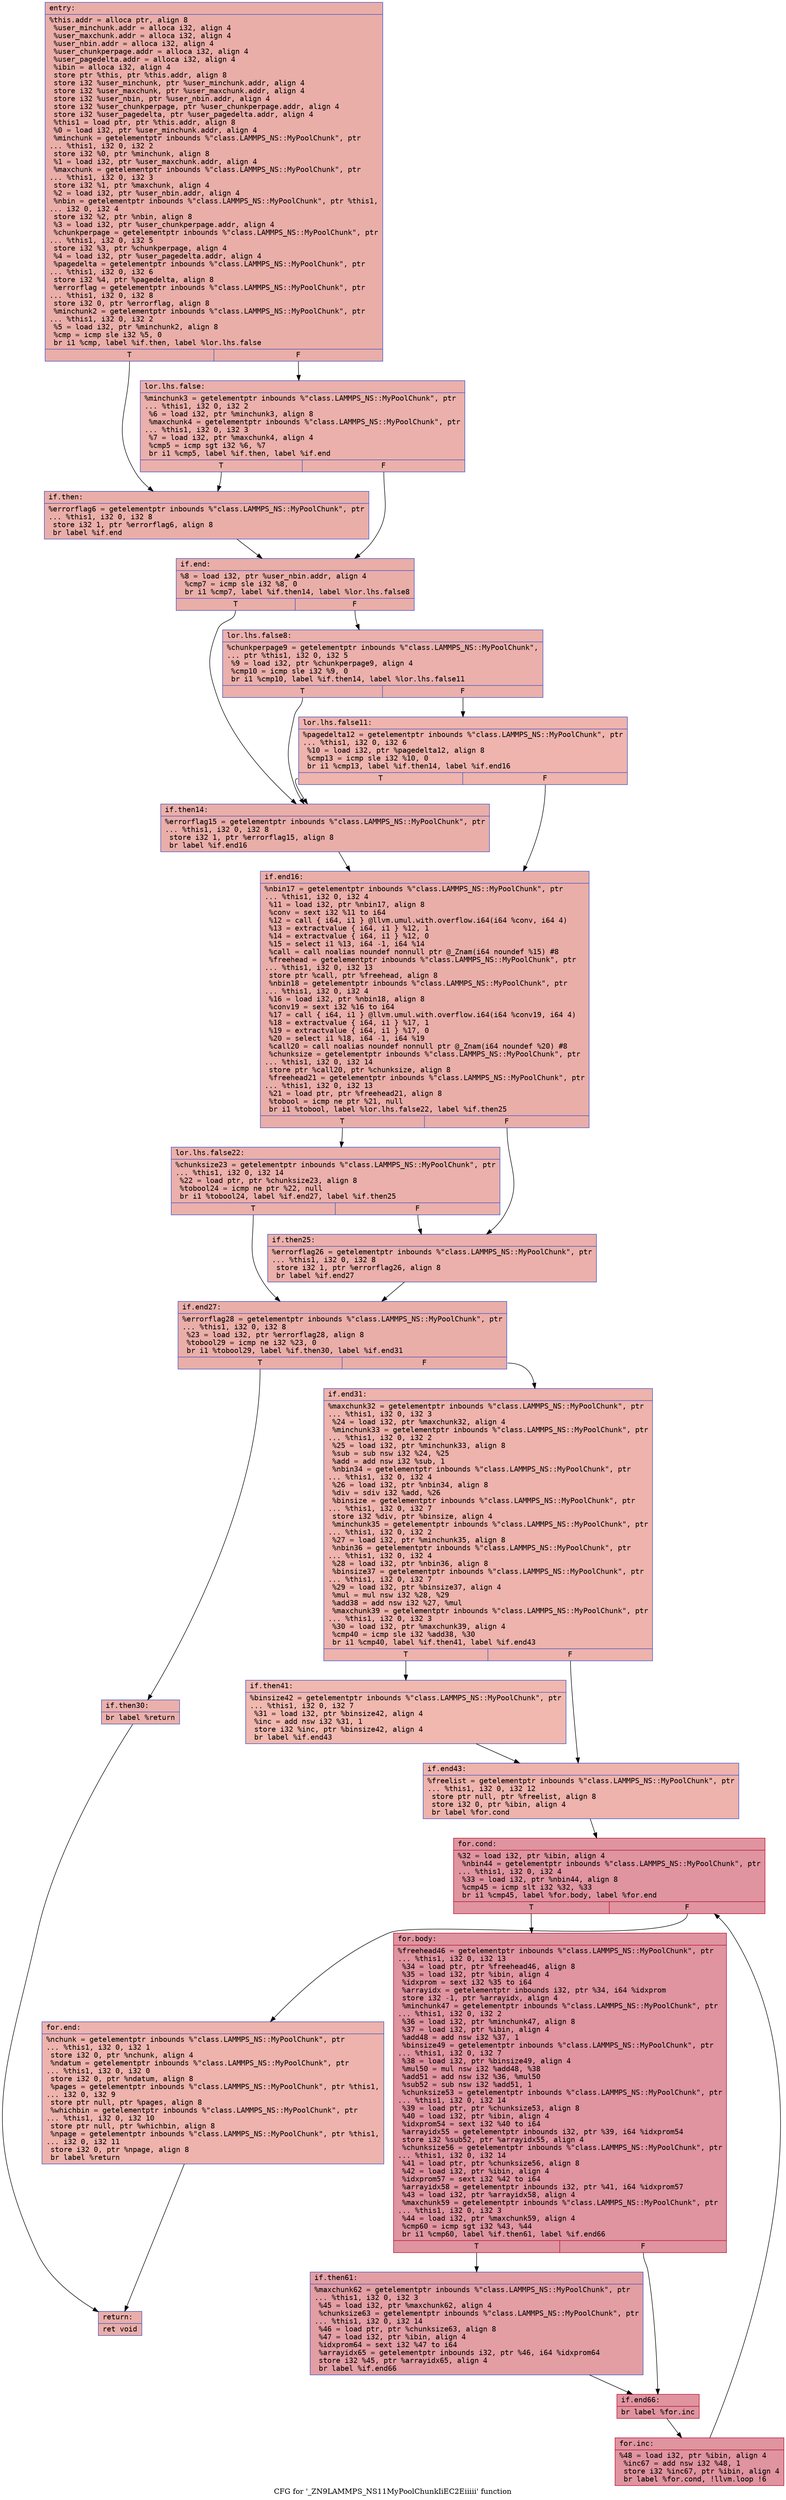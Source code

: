 digraph "CFG for '_ZN9LAMMPS_NS11MyPoolChunkIiEC2Eiiiii' function" {
	label="CFG for '_ZN9LAMMPS_NS11MyPoolChunkIiEC2Eiiiii' function";

	Node0x556991b15bb0 [shape=record,color="#3d50c3ff", style=filled, fillcolor="#d0473d70" fontname="Courier",label="{entry:\l|  %this.addr = alloca ptr, align 8\l  %user_minchunk.addr = alloca i32, align 4\l  %user_maxchunk.addr = alloca i32, align 4\l  %user_nbin.addr = alloca i32, align 4\l  %user_chunkperpage.addr = alloca i32, align 4\l  %user_pagedelta.addr = alloca i32, align 4\l  %ibin = alloca i32, align 4\l  store ptr %this, ptr %this.addr, align 8\l  store i32 %user_minchunk, ptr %user_minchunk.addr, align 4\l  store i32 %user_maxchunk, ptr %user_maxchunk.addr, align 4\l  store i32 %user_nbin, ptr %user_nbin.addr, align 4\l  store i32 %user_chunkperpage, ptr %user_chunkperpage.addr, align 4\l  store i32 %user_pagedelta, ptr %user_pagedelta.addr, align 4\l  %this1 = load ptr, ptr %this.addr, align 8\l  %0 = load i32, ptr %user_minchunk.addr, align 4\l  %minchunk = getelementptr inbounds %\"class.LAMMPS_NS::MyPoolChunk\", ptr\l... %this1, i32 0, i32 2\l  store i32 %0, ptr %minchunk, align 8\l  %1 = load i32, ptr %user_maxchunk.addr, align 4\l  %maxchunk = getelementptr inbounds %\"class.LAMMPS_NS::MyPoolChunk\", ptr\l... %this1, i32 0, i32 3\l  store i32 %1, ptr %maxchunk, align 4\l  %2 = load i32, ptr %user_nbin.addr, align 4\l  %nbin = getelementptr inbounds %\"class.LAMMPS_NS::MyPoolChunk\", ptr %this1,\l... i32 0, i32 4\l  store i32 %2, ptr %nbin, align 8\l  %3 = load i32, ptr %user_chunkperpage.addr, align 4\l  %chunkperpage = getelementptr inbounds %\"class.LAMMPS_NS::MyPoolChunk\", ptr\l... %this1, i32 0, i32 5\l  store i32 %3, ptr %chunkperpage, align 4\l  %4 = load i32, ptr %user_pagedelta.addr, align 4\l  %pagedelta = getelementptr inbounds %\"class.LAMMPS_NS::MyPoolChunk\", ptr\l... %this1, i32 0, i32 6\l  store i32 %4, ptr %pagedelta, align 8\l  %errorflag = getelementptr inbounds %\"class.LAMMPS_NS::MyPoolChunk\", ptr\l... %this1, i32 0, i32 8\l  store i32 0, ptr %errorflag, align 8\l  %minchunk2 = getelementptr inbounds %\"class.LAMMPS_NS::MyPoolChunk\", ptr\l... %this1, i32 0, i32 2\l  %5 = load i32, ptr %minchunk2, align 8\l  %cmp = icmp sle i32 %5, 0\l  br i1 %cmp, label %if.then, label %lor.lhs.false\l|{<s0>T|<s1>F}}"];
	Node0x556991b15bb0:s0 -> Node0x556991b1b030[tooltip="entry -> if.then\nProbability 50.00%" ];
	Node0x556991b15bb0:s1 -> Node0x556991b1b0a0[tooltip="entry -> lor.lhs.false\nProbability 50.00%" ];
	Node0x556991b1b0a0 [shape=record,color="#3d50c3ff", style=filled, fillcolor="#d24b4070" fontname="Courier",label="{lor.lhs.false:\l|  %minchunk3 = getelementptr inbounds %\"class.LAMMPS_NS::MyPoolChunk\", ptr\l... %this1, i32 0, i32 2\l  %6 = load i32, ptr %minchunk3, align 8\l  %maxchunk4 = getelementptr inbounds %\"class.LAMMPS_NS::MyPoolChunk\", ptr\l... %this1, i32 0, i32 3\l  %7 = load i32, ptr %maxchunk4, align 4\l  %cmp5 = icmp sgt i32 %6, %7\l  br i1 %cmp5, label %if.then, label %if.end\l|{<s0>T|<s1>F}}"];
	Node0x556991b1b0a0:s0 -> Node0x556991b1b030[tooltip="lor.lhs.false -> if.then\nProbability 50.00%" ];
	Node0x556991b1b0a0:s1 -> Node0x556991b1b8b0[tooltip="lor.lhs.false -> if.end\nProbability 50.00%" ];
	Node0x556991b1b030 [shape=record,color="#3d50c3ff", style=filled, fillcolor="#d0473d70" fontname="Courier",label="{if.then:\l|  %errorflag6 = getelementptr inbounds %\"class.LAMMPS_NS::MyPoolChunk\", ptr\l... %this1, i32 0, i32 8\l  store i32 1, ptr %errorflag6, align 8\l  br label %if.end\l}"];
	Node0x556991b1b030 -> Node0x556991b1b8b0[tooltip="if.then -> if.end\nProbability 100.00%" ];
	Node0x556991b1b8b0 [shape=record,color="#3d50c3ff", style=filled, fillcolor="#d0473d70" fontname="Courier",label="{if.end:\l|  %8 = load i32, ptr %user_nbin.addr, align 4\l  %cmp7 = icmp sle i32 %8, 0\l  br i1 %cmp7, label %if.then14, label %lor.lhs.false8\l|{<s0>T|<s1>F}}"];
	Node0x556991b1b8b0:s0 -> Node0x556991b1bd00[tooltip="if.end -> if.then14\nProbability 50.00%" ];
	Node0x556991b1b8b0:s1 -> Node0x556991b1bd80[tooltip="if.end -> lor.lhs.false8\nProbability 50.00%" ];
	Node0x556991b1bd80 [shape=record,color="#3d50c3ff", style=filled, fillcolor="#d24b4070" fontname="Courier",label="{lor.lhs.false8:\l|  %chunkperpage9 = getelementptr inbounds %\"class.LAMMPS_NS::MyPoolChunk\",\l... ptr %this1, i32 0, i32 5\l  %9 = load i32, ptr %chunkperpage9, align 4\l  %cmp10 = icmp sle i32 %9, 0\l  br i1 %cmp10, label %if.then14, label %lor.lhs.false11\l|{<s0>T|<s1>F}}"];
	Node0x556991b1bd80:s0 -> Node0x556991b1bd00[tooltip="lor.lhs.false8 -> if.then14\nProbability 50.00%" ];
	Node0x556991b1bd80:s1 -> Node0x556991b1c0d0[tooltip="lor.lhs.false8 -> lor.lhs.false11\nProbability 50.00%" ];
	Node0x556991b1c0d0 [shape=record,color="#3d50c3ff", style=filled, fillcolor="#d8564670" fontname="Courier",label="{lor.lhs.false11:\l|  %pagedelta12 = getelementptr inbounds %\"class.LAMMPS_NS::MyPoolChunk\", ptr\l... %this1, i32 0, i32 6\l  %10 = load i32, ptr %pagedelta12, align 8\l  %cmp13 = icmp sle i32 %10, 0\l  br i1 %cmp13, label %if.then14, label %if.end16\l|{<s0>T|<s1>F}}"];
	Node0x556991b1c0d0:s0 -> Node0x556991b1bd00[tooltip="lor.lhs.false11 -> if.then14\nProbability 50.00%" ];
	Node0x556991b1c0d0:s1 -> Node0x556991b1c420[tooltip="lor.lhs.false11 -> if.end16\nProbability 50.00%" ];
	Node0x556991b1bd00 [shape=record,color="#3d50c3ff", style=filled, fillcolor="#d0473d70" fontname="Courier",label="{if.then14:\l|  %errorflag15 = getelementptr inbounds %\"class.LAMMPS_NS::MyPoolChunk\", ptr\l... %this1, i32 0, i32 8\l  store i32 1, ptr %errorflag15, align 8\l  br label %if.end16\l}"];
	Node0x556991b1bd00 -> Node0x556991b1c420[tooltip="if.then14 -> if.end16\nProbability 100.00%" ];
	Node0x556991b1c420 [shape=record,color="#3d50c3ff", style=filled, fillcolor="#d0473d70" fontname="Courier",label="{if.end16:\l|  %nbin17 = getelementptr inbounds %\"class.LAMMPS_NS::MyPoolChunk\", ptr\l... %this1, i32 0, i32 4\l  %11 = load i32, ptr %nbin17, align 8\l  %conv = sext i32 %11 to i64\l  %12 = call \{ i64, i1 \} @llvm.umul.with.overflow.i64(i64 %conv, i64 4)\l  %13 = extractvalue \{ i64, i1 \} %12, 1\l  %14 = extractvalue \{ i64, i1 \} %12, 0\l  %15 = select i1 %13, i64 -1, i64 %14\l  %call = call noalias noundef nonnull ptr @_Znam(i64 noundef %15) #8\l  %freehead = getelementptr inbounds %\"class.LAMMPS_NS::MyPoolChunk\", ptr\l... %this1, i32 0, i32 13\l  store ptr %call, ptr %freehead, align 8\l  %nbin18 = getelementptr inbounds %\"class.LAMMPS_NS::MyPoolChunk\", ptr\l... %this1, i32 0, i32 4\l  %16 = load i32, ptr %nbin18, align 8\l  %conv19 = sext i32 %16 to i64\l  %17 = call \{ i64, i1 \} @llvm.umul.with.overflow.i64(i64 %conv19, i64 4)\l  %18 = extractvalue \{ i64, i1 \} %17, 1\l  %19 = extractvalue \{ i64, i1 \} %17, 0\l  %20 = select i1 %18, i64 -1, i64 %19\l  %call20 = call noalias noundef nonnull ptr @_Znam(i64 noundef %20) #8\l  %chunksize = getelementptr inbounds %\"class.LAMMPS_NS::MyPoolChunk\", ptr\l... %this1, i32 0, i32 14\l  store ptr %call20, ptr %chunksize, align 8\l  %freehead21 = getelementptr inbounds %\"class.LAMMPS_NS::MyPoolChunk\", ptr\l... %this1, i32 0, i32 13\l  %21 = load ptr, ptr %freehead21, align 8\l  %tobool = icmp ne ptr %21, null\l  br i1 %tobool, label %lor.lhs.false22, label %if.then25\l|{<s0>T|<s1>F}}"];
	Node0x556991b1c420:s0 -> Node0x556991b1eb40[tooltip="if.end16 -> lor.lhs.false22\nProbability 62.50%" ];
	Node0x556991b1c420:s1 -> Node0x556991b1ec20[tooltip="if.end16 -> if.then25\nProbability 37.50%" ];
	Node0x556991b1eb40 [shape=record,color="#3d50c3ff", style=filled, fillcolor="#d24b4070" fontname="Courier",label="{lor.lhs.false22:\l|  %chunksize23 = getelementptr inbounds %\"class.LAMMPS_NS::MyPoolChunk\", ptr\l... %this1, i32 0, i32 14\l  %22 = load ptr, ptr %chunksize23, align 8\l  %tobool24 = icmp ne ptr %22, null\l  br i1 %tobool24, label %if.end27, label %if.then25\l|{<s0>T|<s1>F}}"];
	Node0x556991b1eb40:s0 -> Node0x556991b1efe0[tooltip="lor.lhs.false22 -> if.end27\nProbability 62.50%" ];
	Node0x556991b1eb40:s1 -> Node0x556991b1ec20[tooltip="lor.lhs.false22 -> if.then25\nProbability 37.50%" ];
	Node0x556991b1ec20 [shape=record,color="#3d50c3ff", style=filled, fillcolor="#d24b4070" fontname="Courier",label="{if.then25:\l|  %errorflag26 = getelementptr inbounds %\"class.LAMMPS_NS::MyPoolChunk\", ptr\l... %this1, i32 0, i32 8\l  store i32 1, ptr %errorflag26, align 8\l  br label %if.end27\l}"];
	Node0x556991b1ec20 -> Node0x556991b1efe0[tooltip="if.then25 -> if.end27\nProbability 100.00%" ];
	Node0x556991b1efe0 [shape=record,color="#3d50c3ff", style=filled, fillcolor="#d0473d70" fontname="Courier",label="{if.end27:\l|  %errorflag28 = getelementptr inbounds %\"class.LAMMPS_NS::MyPoolChunk\", ptr\l... %this1, i32 0, i32 8\l  %23 = load i32, ptr %errorflag28, align 8\l  %tobool29 = icmp ne i32 %23, 0\l  br i1 %tobool29, label %if.then30, label %if.end31\l|{<s0>T|<s1>F}}"];
	Node0x556991b1efe0:s0 -> Node0x556991b1f540[tooltip="if.end27 -> if.then30\nProbability 62.50%" ];
	Node0x556991b1efe0:s1 -> Node0x556991b1f5c0[tooltip="if.end27 -> if.end31\nProbability 37.50%" ];
	Node0x556991b1f540 [shape=record,color="#3d50c3ff", style=filled, fillcolor="#d24b4070" fontname="Courier",label="{if.then30:\l|  br label %return\l}"];
	Node0x556991b1f540 -> Node0x556991b1f6f0[tooltip="if.then30 -> return\nProbability 100.00%" ];
	Node0x556991b1f5c0 [shape=record,color="#3d50c3ff", style=filled, fillcolor="#d6524470" fontname="Courier",label="{if.end31:\l|  %maxchunk32 = getelementptr inbounds %\"class.LAMMPS_NS::MyPoolChunk\", ptr\l... %this1, i32 0, i32 3\l  %24 = load i32, ptr %maxchunk32, align 4\l  %minchunk33 = getelementptr inbounds %\"class.LAMMPS_NS::MyPoolChunk\", ptr\l... %this1, i32 0, i32 2\l  %25 = load i32, ptr %minchunk33, align 8\l  %sub = sub nsw i32 %24, %25\l  %add = add nsw i32 %sub, 1\l  %nbin34 = getelementptr inbounds %\"class.LAMMPS_NS::MyPoolChunk\", ptr\l... %this1, i32 0, i32 4\l  %26 = load i32, ptr %nbin34, align 8\l  %div = sdiv i32 %add, %26\l  %binsize = getelementptr inbounds %\"class.LAMMPS_NS::MyPoolChunk\", ptr\l... %this1, i32 0, i32 7\l  store i32 %div, ptr %binsize, align 4\l  %minchunk35 = getelementptr inbounds %\"class.LAMMPS_NS::MyPoolChunk\", ptr\l... %this1, i32 0, i32 2\l  %27 = load i32, ptr %minchunk35, align 8\l  %nbin36 = getelementptr inbounds %\"class.LAMMPS_NS::MyPoolChunk\", ptr\l... %this1, i32 0, i32 4\l  %28 = load i32, ptr %nbin36, align 8\l  %binsize37 = getelementptr inbounds %\"class.LAMMPS_NS::MyPoolChunk\", ptr\l... %this1, i32 0, i32 7\l  %29 = load i32, ptr %binsize37, align 4\l  %mul = mul nsw i32 %28, %29\l  %add38 = add nsw i32 %27, %mul\l  %maxchunk39 = getelementptr inbounds %\"class.LAMMPS_NS::MyPoolChunk\", ptr\l... %this1, i32 0, i32 3\l  %30 = load i32, ptr %maxchunk39, align 4\l  %cmp40 = icmp sle i32 %add38, %30\l  br i1 %cmp40, label %if.then41, label %if.end43\l|{<s0>T|<s1>F}}"];
	Node0x556991b1f5c0:s0 -> Node0x556991b20790[tooltip="if.end31 -> if.then41\nProbability 50.00%" ];
	Node0x556991b1f5c0:s1 -> Node0x556991b20810[tooltip="if.end31 -> if.end43\nProbability 50.00%" ];
	Node0x556991b20790 [shape=record,color="#3d50c3ff", style=filled, fillcolor="#dc5d4a70" fontname="Courier",label="{if.then41:\l|  %binsize42 = getelementptr inbounds %\"class.LAMMPS_NS::MyPoolChunk\", ptr\l... %this1, i32 0, i32 7\l  %31 = load i32, ptr %binsize42, align 4\l  %inc = add nsw i32 %31, 1\l  store i32 %inc, ptr %binsize42, align 4\l  br label %if.end43\l}"];
	Node0x556991b20790 -> Node0x556991b20810[tooltip="if.then41 -> if.end43\nProbability 100.00%" ];
	Node0x556991b20810 [shape=record,color="#3d50c3ff", style=filled, fillcolor="#d6524470" fontname="Courier",label="{if.end43:\l|  %freelist = getelementptr inbounds %\"class.LAMMPS_NS::MyPoolChunk\", ptr\l... %this1, i32 0, i32 12\l  store ptr null, ptr %freelist, align 8\l  store i32 0, ptr %ibin, align 4\l  br label %for.cond\l}"];
	Node0x556991b20810 -> Node0x556991b20f30[tooltip="if.end43 -> for.cond\nProbability 100.00%" ];
	Node0x556991b20f30 [shape=record,color="#b70d28ff", style=filled, fillcolor="#b70d2870" fontname="Courier",label="{for.cond:\l|  %32 = load i32, ptr %ibin, align 4\l  %nbin44 = getelementptr inbounds %\"class.LAMMPS_NS::MyPoolChunk\", ptr\l... %this1, i32 0, i32 4\l  %33 = load i32, ptr %nbin44, align 8\l  %cmp45 = icmp slt i32 %32, %33\l  br i1 %cmp45, label %for.body, label %for.end\l|{<s0>T|<s1>F}}"];
	Node0x556991b20f30:s0 -> Node0x556991b212b0[tooltip="for.cond -> for.body\nProbability 96.88%" ];
	Node0x556991b20f30:s1 -> Node0x556991b21330[tooltip="for.cond -> for.end\nProbability 3.12%" ];
	Node0x556991b212b0 [shape=record,color="#b70d28ff", style=filled, fillcolor="#b70d2870" fontname="Courier",label="{for.body:\l|  %freehead46 = getelementptr inbounds %\"class.LAMMPS_NS::MyPoolChunk\", ptr\l... %this1, i32 0, i32 13\l  %34 = load ptr, ptr %freehead46, align 8\l  %35 = load i32, ptr %ibin, align 4\l  %idxprom = sext i32 %35 to i64\l  %arrayidx = getelementptr inbounds i32, ptr %34, i64 %idxprom\l  store i32 -1, ptr %arrayidx, align 4\l  %minchunk47 = getelementptr inbounds %\"class.LAMMPS_NS::MyPoolChunk\", ptr\l... %this1, i32 0, i32 2\l  %36 = load i32, ptr %minchunk47, align 8\l  %37 = load i32, ptr %ibin, align 4\l  %add48 = add nsw i32 %37, 1\l  %binsize49 = getelementptr inbounds %\"class.LAMMPS_NS::MyPoolChunk\", ptr\l... %this1, i32 0, i32 7\l  %38 = load i32, ptr %binsize49, align 4\l  %mul50 = mul nsw i32 %add48, %38\l  %add51 = add nsw i32 %36, %mul50\l  %sub52 = sub nsw i32 %add51, 1\l  %chunksize53 = getelementptr inbounds %\"class.LAMMPS_NS::MyPoolChunk\", ptr\l... %this1, i32 0, i32 14\l  %39 = load ptr, ptr %chunksize53, align 8\l  %40 = load i32, ptr %ibin, align 4\l  %idxprom54 = sext i32 %40 to i64\l  %arrayidx55 = getelementptr inbounds i32, ptr %39, i64 %idxprom54\l  store i32 %sub52, ptr %arrayidx55, align 4\l  %chunksize56 = getelementptr inbounds %\"class.LAMMPS_NS::MyPoolChunk\", ptr\l... %this1, i32 0, i32 14\l  %41 = load ptr, ptr %chunksize56, align 8\l  %42 = load i32, ptr %ibin, align 4\l  %idxprom57 = sext i32 %42 to i64\l  %arrayidx58 = getelementptr inbounds i32, ptr %41, i64 %idxprom57\l  %43 = load i32, ptr %arrayidx58, align 4\l  %maxchunk59 = getelementptr inbounds %\"class.LAMMPS_NS::MyPoolChunk\", ptr\l... %this1, i32 0, i32 3\l  %44 = load i32, ptr %maxchunk59, align 4\l  %cmp60 = icmp sgt i32 %43, %44\l  br i1 %cmp60, label %if.then61, label %if.end66\l|{<s0>T|<s1>F}}"];
	Node0x556991b212b0:s0 -> Node0x556991b1e860[tooltip="for.body -> if.then61\nProbability 50.00%" ];
	Node0x556991b212b0:s1 -> Node0x556991b1e8e0[tooltip="for.body -> if.end66\nProbability 50.00%" ];
	Node0x556991b1e860 [shape=record,color="#3d50c3ff", style=filled, fillcolor="#be242e70" fontname="Courier",label="{if.then61:\l|  %maxchunk62 = getelementptr inbounds %\"class.LAMMPS_NS::MyPoolChunk\", ptr\l... %this1, i32 0, i32 3\l  %45 = load i32, ptr %maxchunk62, align 4\l  %chunksize63 = getelementptr inbounds %\"class.LAMMPS_NS::MyPoolChunk\", ptr\l... %this1, i32 0, i32 14\l  %46 = load ptr, ptr %chunksize63, align 8\l  %47 = load i32, ptr %ibin, align 4\l  %idxprom64 = sext i32 %47 to i64\l  %arrayidx65 = getelementptr inbounds i32, ptr %46, i64 %idxprom64\l  store i32 %45, ptr %arrayidx65, align 4\l  br label %if.end66\l}"];
	Node0x556991b1e860 -> Node0x556991b1e8e0[tooltip="if.then61 -> if.end66\nProbability 100.00%" ];
	Node0x556991b1e8e0 [shape=record,color="#b70d28ff", style=filled, fillcolor="#b70d2870" fontname="Courier",label="{if.end66:\l|  br label %for.inc\l}"];
	Node0x556991b1e8e0 -> Node0x556991b246a0[tooltip="if.end66 -> for.inc\nProbability 100.00%" ];
	Node0x556991b246a0 [shape=record,color="#b70d28ff", style=filled, fillcolor="#b70d2870" fontname="Courier",label="{for.inc:\l|  %48 = load i32, ptr %ibin, align 4\l  %inc67 = add nsw i32 %48, 1\l  store i32 %inc67, ptr %ibin, align 4\l  br label %for.cond, !llvm.loop !6\l}"];
	Node0x556991b246a0 -> Node0x556991b20f30[tooltip="for.inc -> for.cond\nProbability 100.00%" ];
	Node0x556991b21330 [shape=record,color="#3d50c3ff", style=filled, fillcolor="#d6524470" fontname="Courier",label="{for.end:\l|  %nchunk = getelementptr inbounds %\"class.LAMMPS_NS::MyPoolChunk\", ptr\l... %this1, i32 0, i32 1\l  store i32 0, ptr %nchunk, align 4\l  %ndatum = getelementptr inbounds %\"class.LAMMPS_NS::MyPoolChunk\", ptr\l... %this1, i32 0, i32 0\l  store i32 0, ptr %ndatum, align 8\l  %pages = getelementptr inbounds %\"class.LAMMPS_NS::MyPoolChunk\", ptr %this1,\l... i32 0, i32 9\l  store ptr null, ptr %pages, align 8\l  %whichbin = getelementptr inbounds %\"class.LAMMPS_NS::MyPoolChunk\", ptr\l... %this1, i32 0, i32 10\l  store ptr null, ptr %whichbin, align 8\l  %npage = getelementptr inbounds %\"class.LAMMPS_NS::MyPoolChunk\", ptr %this1,\l... i32 0, i32 11\l  store i32 0, ptr %npage, align 8\l  br label %return\l}"];
	Node0x556991b21330 -> Node0x556991b1f6f0[tooltip="for.end -> return\nProbability 100.00%" ];
	Node0x556991b1f6f0 [shape=record,color="#3d50c3ff", style=filled, fillcolor="#d0473d70" fontname="Courier",label="{return:\l|  ret void\l}"];
}
